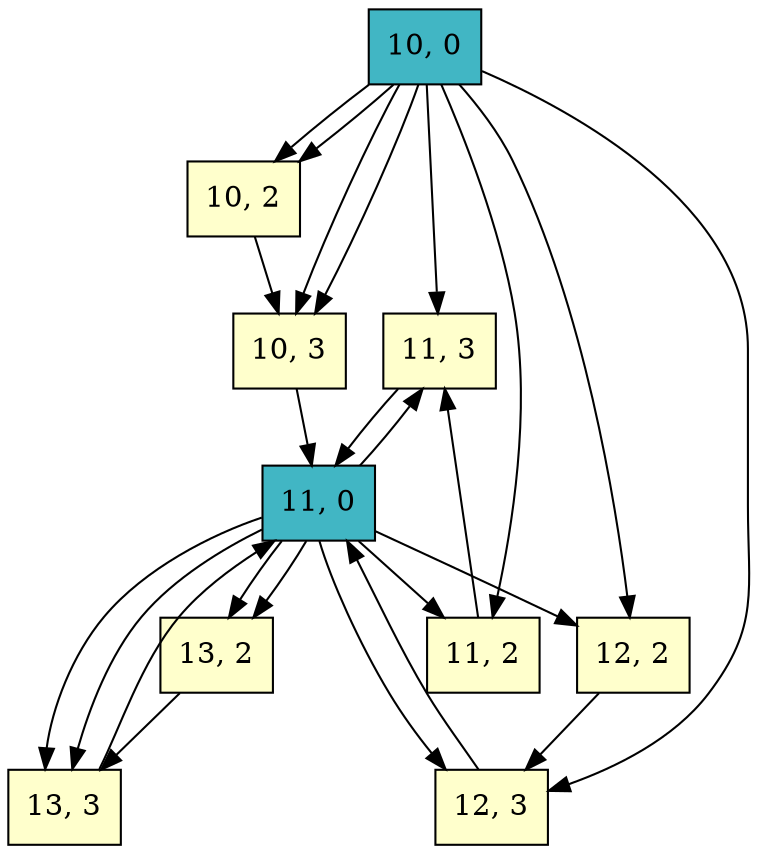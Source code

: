 digraph unnamed {

	Node0x3d37020 [shape=record,pos="10,0!",style=filled,fillcolor="/ylgnbu5/3",label="{10, 0}"];
	Node0x3d37020 -> Node0x3d70ed0;
	Node0x3d37020 -> Node0x3d6e160;
	Node0x3d37020 -> Node0x3d6ff90;
	Node0x3d37020 -> Node0x3d6e160;
	Node0x3d37020 -> Node0x3d59240;
	Node0x3d37020 -> Node0x3d58ff0;
	Node0x3d37020 -> Node0x3d6feb0;
	Node0x3d37020 -> Node0x3d58ff0;
	Node0x3d54230 [shape=record,pos="11,0!",style=filled,fillcolor="/ylgnbu5/3",label="{11, 0}"];
	Node0x3d54230 -> Node0x3d36860;
	Node0x3d54230 -> Node0x3d6ff90;
	Node0x3d54230 -> Node0x3d76070;
	Node0x3d54230 -> Node0x3d6feb0;
	Node0x3d54230 -> Node0x3d36860;
	Node0x3d54230 -> Node0x3d70ed0;
	Node0x3d54230 -> Node0x3d76070;
	Node0x3d54230 -> Node0x3d59240;
	Node0x3d58ff0 [shape=record,pos="10,2!",style=filled,fillcolor="/ylgnbu5/1",label="{10, 2}"];
	Node0x3d58ff0 -> Node0x3d6e160;
	Node0x3d6e160 [shape=record,pos="10,3!",style=filled,fillcolor="/ylgnbu5/1",label="{10, 3}"];
	Node0x3d6e160 -> Node0x3d54230;
	Node0x3d59240 [shape=record,pos="11,2!",style=filled,fillcolor="/ylgnbu5/1",label="{11, 2}"];
	Node0x3d59240 -> Node0x3d70ed0;
	Node0x3d70ed0 [shape=record,pos="11,3!",style=filled,fillcolor="/ylgnbu5/1",label="{11, 3}"];
	Node0x3d70ed0 -> Node0x3d54230;
	Node0x3d6feb0 [shape=record,pos="12,2!",style=filled,fillcolor="/ylgnbu5/1",label="{12, 2}"];
	Node0x3d6feb0 -> Node0x3d6ff90;
	Node0x3d6ff90 [shape=record,pos="12,3!",style=filled,fillcolor="/ylgnbu5/1",label="{12, 3}"];
	Node0x3d6ff90 -> Node0x3d54230;
	Node0x3d76070 [shape=record,pos="13,2!",style=filled,fillcolor="/ylgnbu5/1",label="{13, 2}"];
	Node0x3d76070 -> Node0x3d36860;
	Node0x3d36860 [shape=record,pos="13,3!",style=filled,fillcolor="/ylgnbu5/1",label="{13, 3}"];
	Node0x3d36860 -> Node0x3d54230;
}
